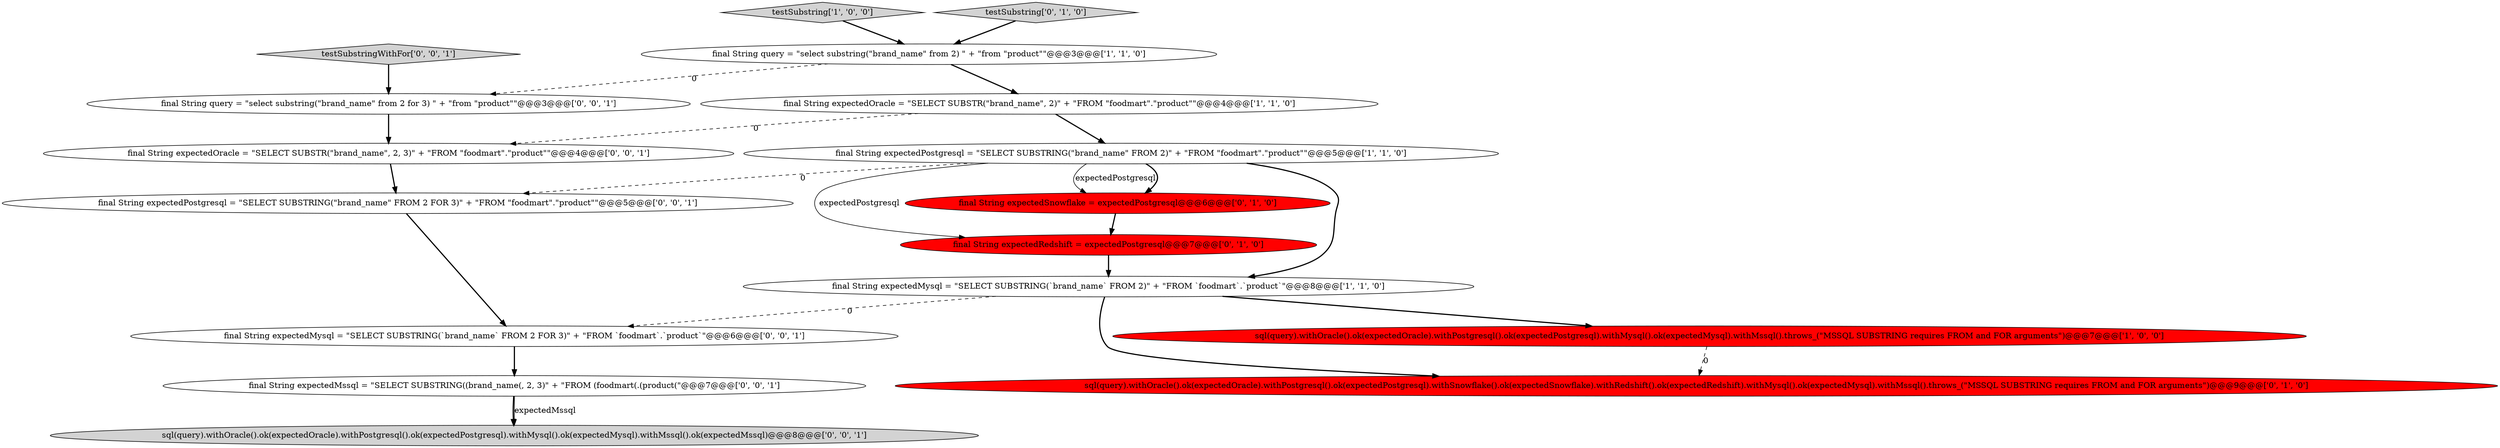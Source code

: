 digraph {
1 [style = filled, label = "final String query = \"select substring(\"brand_name\" from 2) \" + \"from \"product\"\"@@@3@@@['1', '1', '0']", fillcolor = white, shape = ellipse image = "AAA0AAABBB1BBB"];
10 [style = filled, label = "final String expectedPostgresql = \"SELECT SUBSTRING(\"brand_name\" FROM 2 FOR 3)\" + \"FROM \"foodmart\".\"product\"\"@@@5@@@['0', '0', '1']", fillcolor = white, shape = ellipse image = "AAA0AAABBB3BBB"];
15 [style = filled, label = "final String expectedMssql = \"SELECT SUBSTRING((brand_name(, 2, 3)\" + \"FROM (foodmart(.(product(\"@@@7@@@['0', '0', '1']", fillcolor = white, shape = ellipse image = "AAA0AAABBB3BBB"];
11 [style = filled, label = "sql(query).withOracle().ok(expectedOracle).withPostgresql().ok(expectedPostgresql).withMysql().ok(expectedMysql).withMssql().ok(expectedMssql)@@@8@@@['0', '0', '1']", fillcolor = lightgray, shape = ellipse image = "AAA0AAABBB3BBB"];
9 [style = filled, label = "sql(query).withOracle().ok(expectedOracle).withPostgresql().ok(expectedPostgresql).withSnowflake().ok(expectedSnowflake).withRedshift().ok(expectedRedshift).withMysql().ok(expectedMysql).withMssql().throws_(\"MSSQL SUBSTRING requires FROM and FOR arguments\")@@@9@@@['0', '1', '0']", fillcolor = red, shape = ellipse image = "AAA1AAABBB2BBB"];
13 [style = filled, label = "final String expectedMysql = \"SELECT SUBSTRING(`brand_name` FROM 2 FOR 3)\" + \"FROM `foodmart`.`product`\"@@@6@@@['0', '0', '1']", fillcolor = white, shape = ellipse image = "AAA0AAABBB3BBB"];
3 [style = filled, label = "final String expectedOracle = \"SELECT SUBSTR(\"brand_name\", 2)\" + \"FROM \"foodmart\".\"product\"\"@@@4@@@['1', '1', '0']", fillcolor = white, shape = ellipse image = "AAA0AAABBB1BBB"];
4 [style = filled, label = "testSubstring['1', '0', '0']", fillcolor = lightgray, shape = diamond image = "AAA0AAABBB1BBB"];
7 [style = filled, label = "final String expectedRedshift = expectedPostgresql@@@7@@@['0', '1', '0']", fillcolor = red, shape = ellipse image = "AAA1AAABBB2BBB"];
6 [style = filled, label = "final String expectedSnowflake = expectedPostgresql@@@6@@@['0', '1', '0']", fillcolor = red, shape = ellipse image = "AAA1AAABBB2BBB"];
0 [style = filled, label = "sql(query).withOracle().ok(expectedOracle).withPostgresql().ok(expectedPostgresql).withMysql().ok(expectedMysql).withMssql().throws_(\"MSSQL SUBSTRING requires FROM and FOR arguments\")@@@7@@@['1', '0', '0']", fillcolor = red, shape = ellipse image = "AAA1AAABBB1BBB"];
14 [style = filled, label = "final String query = \"select substring(\"brand_name\" from 2 for 3) \" + \"from \"product\"\"@@@3@@@['0', '0', '1']", fillcolor = white, shape = ellipse image = "AAA0AAABBB3BBB"];
5 [style = filled, label = "final String expectedPostgresql = \"SELECT SUBSTRING(\"brand_name\" FROM 2)\" + \"FROM \"foodmart\".\"product\"\"@@@5@@@['1', '1', '0']", fillcolor = white, shape = ellipse image = "AAA0AAABBB1BBB"];
16 [style = filled, label = "testSubstringWithFor['0', '0', '1']", fillcolor = lightgray, shape = diamond image = "AAA0AAABBB3BBB"];
8 [style = filled, label = "testSubstring['0', '1', '0']", fillcolor = lightgray, shape = diamond image = "AAA0AAABBB2BBB"];
2 [style = filled, label = "final String expectedMysql = \"SELECT SUBSTRING(`brand_name` FROM 2)\" + \"FROM `foodmart`.`product`\"@@@8@@@['1', '1', '0']", fillcolor = white, shape = ellipse image = "AAA0AAABBB1BBB"];
12 [style = filled, label = "final String expectedOracle = \"SELECT SUBSTR(\"brand_name\", 2, 3)\" + \"FROM \"foodmart\".\"product\"\"@@@4@@@['0', '0', '1']", fillcolor = white, shape = ellipse image = "AAA0AAABBB3BBB"];
1->14 [style = dashed, label="0"];
5->7 [style = solid, label="expectedPostgresql"];
1->3 [style = bold, label=""];
2->9 [style = bold, label=""];
5->6 [style = solid, label="expectedPostgresql"];
8->1 [style = bold, label=""];
5->2 [style = bold, label=""];
3->5 [style = bold, label=""];
2->0 [style = bold, label=""];
12->10 [style = bold, label=""];
3->12 [style = dashed, label="0"];
5->6 [style = bold, label=""];
15->11 [style = bold, label=""];
10->13 [style = bold, label=""];
5->10 [style = dashed, label="0"];
7->2 [style = bold, label=""];
2->13 [style = dashed, label="0"];
14->12 [style = bold, label=""];
15->11 [style = solid, label="expectedMssql"];
16->14 [style = bold, label=""];
4->1 [style = bold, label=""];
13->15 [style = bold, label=""];
0->9 [style = dashed, label="0"];
6->7 [style = bold, label=""];
}
